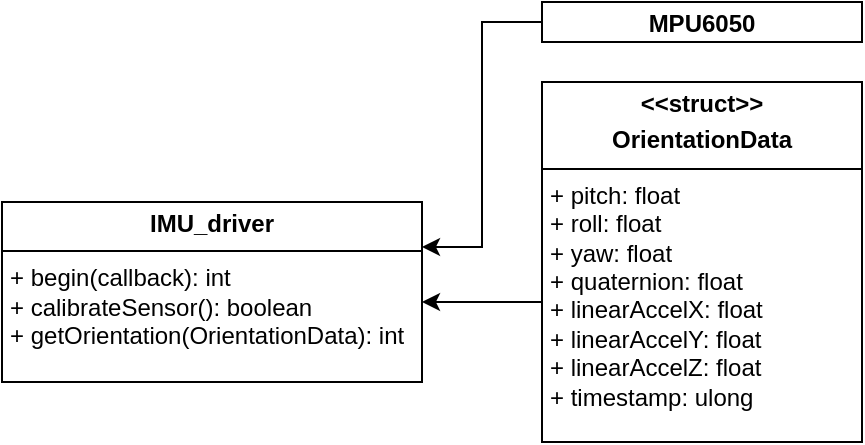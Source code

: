 <mxfile version="27.0.9">
  <diagram name="Page-1" id="2YBvvXClWsGukQMizWep">
    <mxGraphModel dx="653" dy="947" grid="1" gridSize="10" guides="1" tooltips="1" connect="1" arrows="1" fold="1" page="1" pageScale="1" pageWidth="850" pageHeight="1100" math="0" shadow="0">
      <root>
        <mxCell id="0" />
        <mxCell id="1" parent="0" />
        <mxCell id="zFPuA6Yh7pby3K3GsbRz-5" value="&lt;p style=&quot;margin:0px;margin-top:4px;text-align:center;&quot;&gt;&lt;b&gt;IMU_driver&lt;/b&gt;&lt;/p&gt;&lt;hr size=&quot;1&quot; style=&quot;border-style:solid;&quot;&gt;&lt;p style=&quot;margin: 0px 0px 0px 4px;&quot;&gt;&lt;span style=&quot;background-color: transparent; color: light-dark(rgb(0, 0, 0), rgb(255, 255, 255));&quot;&gt;+ begin(callback): int&lt;/span&gt;&lt;/p&gt;&lt;p style=&quot;margin:0px;margin-left:4px;&quot;&gt;&lt;span style=&quot;background-color: transparent; color: light-dark(rgb(0, 0, 0), rgb(255, 255, 255));&quot;&gt;+ calibrateSensor(): boolean&lt;/span&gt;&lt;/p&gt;&lt;p style=&quot;margin:0px;margin-left:4px;&quot;&gt;&lt;span style=&quot;background-color: transparent; color: light-dark(rgb(0, 0, 0), rgb(255, 255, 255));&quot;&gt;+ getOrientation(OrientationData): int&lt;/span&gt;&lt;/p&gt;&lt;p style=&quot;margin:0px;margin-left:4px;&quot;&gt;&lt;br&gt;&lt;/p&gt;" style="verticalAlign=top;align=left;overflow=fill;html=1;whiteSpace=wrap;glass=0;shadow=0;" vertex="1" parent="1">
          <mxGeometry x="210" y="170" width="210" height="90" as="geometry" />
        </mxCell>
        <mxCell id="zFPuA6Yh7pby3K3GsbRz-6" value="&lt;p style=&quot;margin:0px;margin-top:4px;text-align:center;&quot;&gt;&lt;b&gt;&amp;lt;&amp;lt;struct&amp;gt;&amp;gt;&lt;/b&gt;&lt;/p&gt;&lt;p style=&quot;margin:0px;margin-top:4px;text-align:center;&quot;&gt;&lt;b&gt;OrientationData&lt;/b&gt;&lt;/p&gt;&lt;hr size=&quot;1&quot; style=&quot;border-style:solid;&quot;&gt;&lt;p style=&quot;margin:0px;margin-left:4px;&quot;&gt;+ pitch: float&lt;/p&gt;&lt;p style=&quot;margin:0px;margin-left:4px;&quot;&gt;+ roll: float&lt;/p&gt;&lt;p style=&quot;margin:0px;margin-left:4px;&quot;&gt;+ yaw: float&lt;/p&gt;&lt;p style=&quot;margin:0px;margin-left:4px;&quot;&gt;+ quaternion: float&lt;/p&gt;&lt;p style=&quot;margin:0px;margin-left:4px;&quot;&gt;+ linearAccelX: float&lt;/p&gt;&lt;p style=&quot;margin:0px;margin-left:4px;&quot;&gt;+ linearAccelY: float&lt;/p&gt;&lt;p style=&quot;margin:0px;margin-left:4px;&quot;&gt;+ linearAccelZ: float&lt;/p&gt;&lt;p style=&quot;margin:0px;margin-left:4px;&quot;&gt;+ timestamp: ulong&lt;/p&gt;" style="verticalAlign=top;align=left;overflow=fill;html=1;whiteSpace=wrap;glass=0;shadow=0;" vertex="1" parent="1">
          <mxGeometry x="480" y="110" width="160" height="180" as="geometry" />
        </mxCell>
        <mxCell id="zFPuA6Yh7pby3K3GsbRz-13" style="edgeStyle=orthogonalEdgeStyle;rounded=0;orthogonalLoop=1;jettySize=auto;html=1;entryX=1;entryY=0.25;entryDx=0;entryDy=0;" edge="1" parent="1" source="zFPuA6Yh7pby3K3GsbRz-8" target="zFPuA6Yh7pby3K3GsbRz-5">
          <mxGeometry relative="1" as="geometry" />
        </mxCell>
        <mxCell id="zFPuA6Yh7pby3K3GsbRz-8" value="&lt;p style=&quot;margin:0px;margin-top:4px;text-align:center;&quot;&gt;&lt;b&gt;MPU6050&lt;/b&gt;&lt;/p&gt;" style="verticalAlign=top;align=left;overflow=fill;html=1;whiteSpace=wrap;glass=0;shadow=0;" vertex="1" parent="1">
          <mxGeometry x="480" y="70" width="160" height="20" as="geometry" />
        </mxCell>
        <mxCell id="zFPuA6Yh7pby3K3GsbRz-12" style="edgeStyle=orthogonalEdgeStyle;rounded=0;orthogonalLoop=1;jettySize=auto;html=1;" edge="1" parent="1" source="zFPuA6Yh7pby3K3GsbRz-6">
          <mxGeometry relative="1" as="geometry">
            <mxPoint x="420" y="220" as="targetPoint" />
            <Array as="points">
              <mxPoint x="420" y="220" />
            </Array>
          </mxGeometry>
        </mxCell>
      </root>
    </mxGraphModel>
  </diagram>
</mxfile>
